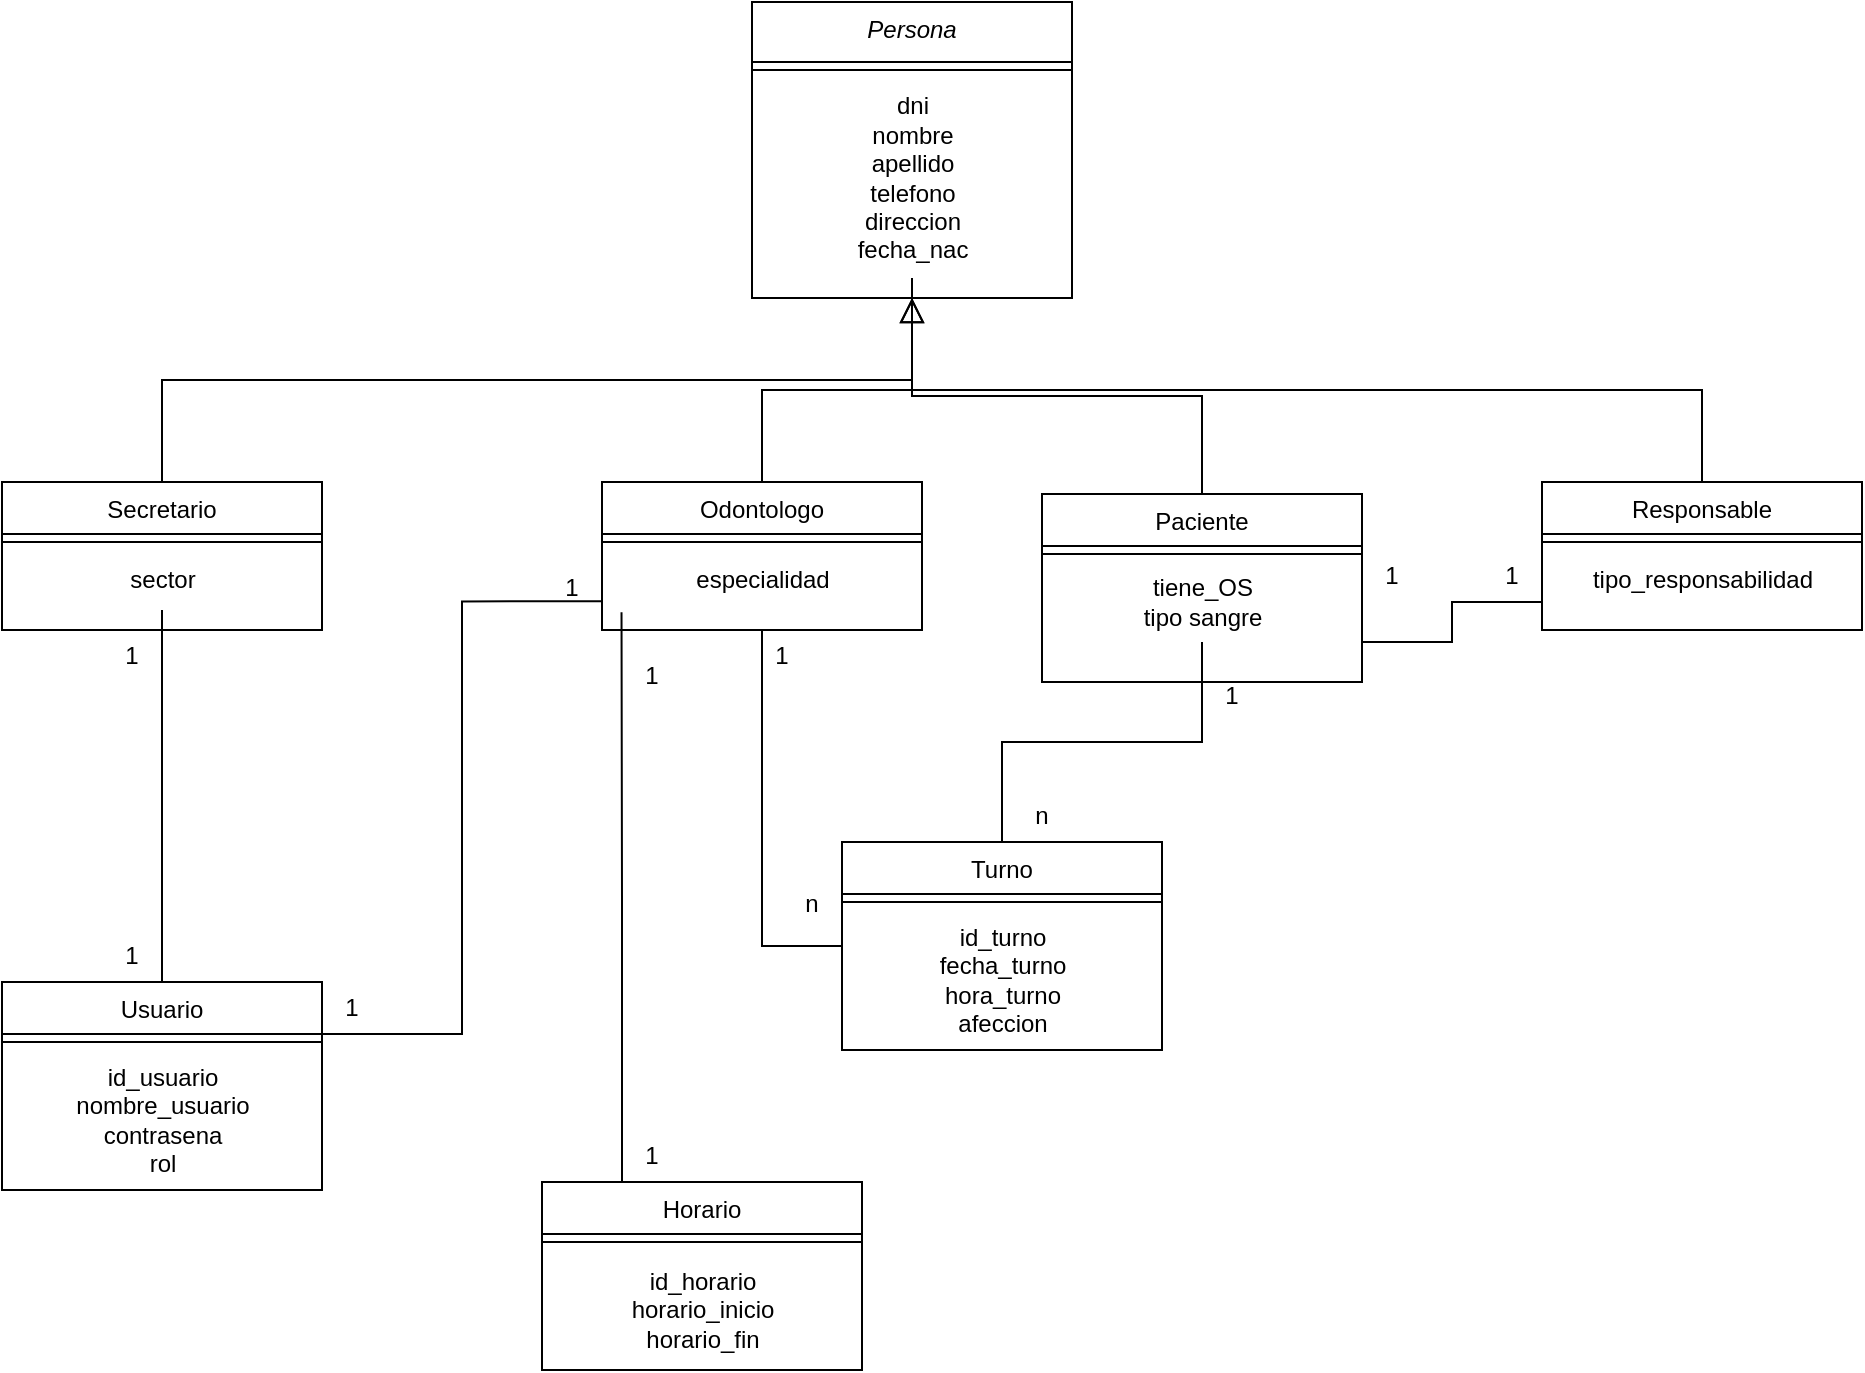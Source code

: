 <mxfile version="22.1.16" type="device">
  <diagram id="C5RBs43oDa-KdzZeNtuy" name="Page-1">
    <mxGraphModel dx="1260" dy="706" grid="1" gridSize="10" guides="1" tooltips="1" connect="1" arrows="1" fold="1" page="1" pageScale="1" pageWidth="1200" pageHeight="1920" math="0" shadow="0">
      <root>
        <mxCell id="WIyWlLk6GJQsqaUBKTNV-0" />
        <mxCell id="WIyWlLk6GJQsqaUBKTNV-1" parent="WIyWlLk6GJQsqaUBKTNV-0" />
        <mxCell id="lo6-1qakSNi0MXeJJW3F-19" style="edgeStyle=orthogonalEdgeStyle;rounded=0;orthogonalLoop=1;jettySize=auto;html=1;exitX=0.5;exitY=1;exitDx=0;exitDy=0;entryX=0.5;entryY=0;entryDx=0;entryDy=0;endArrow=none;endFill=0;" parent="WIyWlLk6GJQsqaUBKTNV-1" source="zkfFHV4jXpPFQw0GAbJ--0" target="lo6-1qakSNi0MXeJJW3F-0" edge="1">
          <mxGeometry relative="1" as="geometry" />
        </mxCell>
        <mxCell id="zkfFHV4jXpPFQw0GAbJ--0" value="Persona" style="swimlane;fontStyle=2;align=center;verticalAlign=top;childLayout=stackLayout;horizontal=1;startSize=30;horizontalStack=0;resizeParent=1;resizeLast=0;collapsible=1;marginBottom=0;rounded=0;shadow=0;strokeWidth=1;points=[[0,0,0,0,0],[0,0.25,0,0,0],[0,0.5,0,0,0],[0,0.75,0,0,0],[0,1,0,0,0],[0.25,0,0,0,0],[0.25,1,0,0,0],[0.5,0,0,0,0],[0.5,1,0,0,0],[0.75,0,0,0,0],[0.75,1,0,0,0],[1,0,0,0,0],[1,0.25,0,0,0],[1,0.5,0,0,0],[1,0.75,0,0,0],[1,1,0,0,0]];" parent="WIyWlLk6GJQsqaUBKTNV-1" vertex="1">
          <mxGeometry x="505" y="50" width="160" height="148" as="geometry">
            <mxRectangle x="230" y="140" width="160" height="26" as="alternateBounds" />
          </mxGeometry>
        </mxCell>
        <mxCell id="zkfFHV4jXpPFQw0GAbJ--4" value="" style="line;html=1;strokeWidth=1;align=left;verticalAlign=middle;spacingTop=-1;spacingLeft=3;spacingRight=3;rotatable=0;labelPosition=right;points=[];portConstraint=eastwest;" parent="zkfFHV4jXpPFQw0GAbJ--0" vertex="1">
          <mxGeometry y="30" width="160" height="8" as="geometry" />
        </mxCell>
        <mxCell id="lo6-1qakSNi0MXeJJW3F-29" value="dni&lt;br&gt;nombre&lt;br&gt;apellido&lt;br&gt;telefono&lt;br&gt;direccion&lt;br&gt;fecha_nac" style="text;html=1;align=center;verticalAlign=middle;resizable=0;points=[];autosize=1;strokeColor=none;fillColor=none;" parent="zkfFHV4jXpPFQw0GAbJ--0" vertex="1">
          <mxGeometry y="38" width="160" height="100" as="geometry" />
        </mxCell>
        <mxCell id="zkfFHV4jXpPFQw0GAbJ--6" value="Odontologo" style="swimlane;fontStyle=0;align=center;verticalAlign=top;childLayout=stackLayout;horizontal=1;startSize=26;horizontalStack=0;resizeParent=1;resizeLast=0;collapsible=1;marginBottom=0;rounded=0;shadow=0;strokeWidth=1;" parent="WIyWlLk6GJQsqaUBKTNV-1" vertex="1">
          <mxGeometry x="430" y="290" width="160" height="74" as="geometry">
            <mxRectangle x="130" y="380" width="160" height="26" as="alternateBounds" />
          </mxGeometry>
        </mxCell>
        <mxCell id="zkfFHV4jXpPFQw0GAbJ--9" value="" style="line;html=1;strokeWidth=1;align=left;verticalAlign=middle;spacingTop=-1;spacingLeft=3;spacingRight=3;rotatable=0;labelPosition=right;points=[];portConstraint=eastwest;" parent="zkfFHV4jXpPFQw0GAbJ--6" vertex="1">
          <mxGeometry y="26" width="160" height="8" as="geometry" />
        </mxCell>
        <mxCell id="lo6-1qakSNi0MXeJJW3F-34" value="especialidad" style="text;html=1;align=center;verticalAlign=middle;resizable=0;points=[];autosize=1;strokeColor=none;fillColor=none;" parent="zkfFHV4jXpPFQw0GAbJ--6" vertex="1">
          <mxGeometry y="34" width="160" height="30" as="geometry" />
        </mxCell>
        <mxCell id="zkfFHV4jXpPFQw0GAbJ--12" value="" style="endArrow=block;endSize=10;endFill=0;shadow=0;strokeWidth=1;rounded=0;edgeStyle=elbowEdgeStyle;elbow=vertical;" parent="WIyWlLk6GJQsqaUBKTNV-1" source="zkfFHV4jXpPFQw0GAbJ--6" target="zkfFHV4jXpPFQw0GAbJ--0" edge="1">
          <mxGeometry width="160" relative="1" as="geometry">
            <mxPoint x="405" y="193" as="sourcePoint" />
            <mxPoint x="405" y="193" as="targetPoint" />
          </mxGeometry>
        </mxCell>
        <mxCell id="zkfFHV4jXpPFQw0GAbJ--13" value="Paciente" style="swimlane;fontStyle=0;align=center;verticalAlign=top;childLayout=stackLayout;horizontal=1;startSize=26;horizontalStack=0;resizeParent=1;resizeLast=0;collapsible=1;marginBottom=0;rounded=0;shadow=0;strokeWidth=1;" parent="WIyWlLk6GJQsqaUBKTNV-1" vertex="1">
          <mxGeometry x="650" y="296" width="160" height="94" as="geometry">
            <mxRectangle x="340" y="380" width="170" height="26" as="alternateBounds" />
          </mxGeometry>
        </mxCell>
        <mxCell id="zkfFHV4jXpPFQw0GAbJ--15" value="" style="line;html=1;strokeWidth=1;align=left;verticalAlign=middle;spacingTop=-1;spacingLeft=3;spacingRight=3;rotatable=0;labelPosition=right;points=[];portConstraint=eastwest;" parent="zkfFHV4jXpPFQw0GAbJ--13" vertex="1">
          <mxGeometry y="26" width="160" height="8" as="geometry" />
        </mxCell>
        <mxCell id="lo6-1qakSNi0MXeJJW3F-35" value="tiene_OS&lt;br&gt;tipo sangre" style="text;html=1;align=center;verticalAlign=middle;resizable=0;points=[];autosize=1;strokeColor=none;fillColor=none;" parent="zkfFHV4jXpPFQw0GAbJ--13" vertex="1">
          <mxGeometry y="34" width="160" height="40" as="geometry" />
        </mxCell>
        <mxCell id="zkfFHV4jXpPFQw0GAbJ--16" value="" style="endArrow=block;endSize=10;endFill=0;shadow=0;strokeWidth=1;rounded=0;edgeStyle=elbowEdgeStyle;elbow=vertical;" parent="WIyWlLk6GJQsqaUBKTNV-1" source="zkfFHV4jXpPFQw0GAbJ--13" target="zkfFHV4jXpPFQw0GAbJ--0" edge="1">
          <mxGeometry width="160" relative="1" as="geometry">
            <mxPoint x="415" y="363" as="sourcePoint" />
            <mxPoint x="515" y="261" as="targetPoint" />
          </mxGeometry>
        </mxCell>
        <mxCell id="lo6-1qakSNi0MXeJJW3F-70" style="edgeStyle=orthogonalEdgeStyle;rounded=0;orthogonalLoop=1;jettySize=auto;html=1;exitX=0;exitY=0.25;exitDx=0;exitDy=0;endArrow=none;endFill=0;" parent="WIyWlLk6GJQsqaUBKTNV-1" source="lo6-1qakSNi0MXeJJW3F-0" target="lo6-1qakSNi0MXeJJW3F-35" edge="1">
          <mxGeometry relative="1" as="geometry">
            <Array as="points">
              <mxPoint x="900" y="350" />
              <mxPoint x="855" y="350" />
              <mxPoint x="855" y="370" />
            </Array>
          </mxGeometry>
        </mxCell>
        <mxCell id="lo6-1qakSNi0MXeJJW3F-0" value="Responsable" style="swimlane;fontStyle=0;align=center;verticalAlign=top;childLayout=stackLayout;horizontal=1;startSize=26;horizontalStack=0;resizeParent=1;resizeLast=0;collapsible=1;marginBottom=0;rounded=0;shadow=0;strokeWidth=1;" parent="WIyWlLk6GJQsqaUBKTNV-1" vertex="1">
          <mxGeometry x="900" y="290" width="160" height="74" as="geometry">
            <mxRectangle x="340" y="380" width="170" height="26" as="alternateBounds" />
          </mxGeometry>
        </mxCell>
        <mxCell id="lo6-1qakSNi0MXeJJW3F-2" value="" style="line;html=1;strokeWidth=1;align=left;verticalAlign=middle;spacingTop=-1;spacingLeft=3;spacingRight=3;rotatable=0;labelPosition=right;points=[];portConstraint=eastwest;" parent="lo6-1qakSNi0MXeJJW3F-0" vertex="1">
          <mxGeometry y="26" width="160" height="8" as="geometry" />
        </mxCell>
        <mxCell id="lo6-1qakSNi0MXeJJW3F-36" value="tipo_responsabilidad" style="text;html=1;align=center;verticalAlign=middle;resizable=0;points=[];autosize=1;strokeColor=none;fillColor=none;" parent="lo6-1qakSNi0MXeJJW3F-0" vertex="1">
          <mxGeometry y="34" width="160" height="30" as="geometry" />
        </mxCell>
        <mxCell id="lo6-1qakSNi0MXeJJW3F-41" style="edgeStyle=orthogonalEdgeStyle;rounded=0;orthogonalLoop=1;jettySize=auto;html=1;exitX=0.5;exitY=0;exitDx=0;exitDy=0;endArrow=none;endFill=0;" parent="WIyWlLk6GJQsqaUBKTNV-1" source="lo6-1qakSNi0MXeJJW3F-12" target="lo6-1qakSNi0MXeJJW3F-35" edge="1">
          <mxGeometry relative="1" as="geometry" />
        </mxCell>
        <mxCell id="lo6-1qakSNi0MXeJJW3F-42" style="edgeStyle=orthogonalEdgeStyle;rounded=0;orthogonalLoop=1;jettySize=auto;html=1;exitX=0;exitY=0.5;exitDx=0;exitDy=0;entryX=0.5;entryY=1;entryDx=0;entryDy=0;endArrow=none;endFill=0;" parent="WIyWlLk6GJQsqaUBKTNV-1" source="lo6-1qakSNi0MXeJJW3F-12" target="zkfFHV4jXpPFQw0GAbJ--6" edge="1">
          <mxGeometry relative="1" as="geometry" />
        </mxCell>
        <mxCell id="lo6-1qakSNi0MXeJJW3F-12" value="Turno" style="swimlane;fontStyle=0;align=center;verticalAlign=top;childLayout=stackLayout;horizontal=1;startSize=26;horizontalStack=0;resizeParent=1;resizeLast=0;collapsible=1;marginBottom=0;rounded=0;shadow=0;strokeWidth=1;" parent="WIyWlLk6GJQsqaUBKTNV-1" vertex="1">
          <mxGeometry x="550" y="470" width="160" height="104" as="geometry">
            <mxRectangle x="340" y="380" width="170" height="26" as="alternateBounds" />
          </mxGeometry>
        </mxCell>
        <mxCell id="lo6-1qakSNi0MXeJJW3F-14" value="" style="line;html=1;strokeWidth=1;align=left;verticalAlign=middle;spacingTop=-1;spacingLeft=3;spacingRight=3;rotatable=0;labelPosition=right;points=[];portConstraint=eastwest;" parent="lo6-1qakSNi0MXeJJW3F-12" vertex="1">
          <mxGeometry y="26" width="160" height="8" as="geometry" />
        </mxCell>
        <mxCell id="lo6-1qakSNi0MXeJJW3F-39" value="id_turno&lt;br&gt;fecha_turno&lt;br&gt;hora_turno&lt;br&gt;afeccion" style="text;html=1;align=center;verticalAlign=middle;resizable=0;points=[];autosize=1;strokeColor=none;fillColor=none;" parent="lo6-1qakSNi0MXeJJW3F-12" vertex="1">
          <mxGeometry y="34" width="160" height="70" as="geometry" />
        </mxCell>
        <mxCell id="lo6-1qakSNi0MXeJJW3F-59" style="edgeStyle=orthogonalEdgeStyle;rounded=0;orthogonalLoop=1;jettySize=auto;html=1;exitX=0.5;exitY=0;exitDx=0;exitDy=0;endArrow=none;endFill=0;" parent="WIyWlLk6GJQsqaUBKTNV-1" source="lo6-1qakSNi0MXeJJW3F-15" target="lo6-1qakSNi0MXeJJW3F-37" edge="1">
          <mxGeometry relative="1" as="geometry" />
        </mxCell>
        <mxCell id="lo6-1qakSNi0MXeJJW3F-15" value="Usuario" style="swimlane;fontStyle=0;align=center;verticalAlign=top;childLayout=stackLayout;horizontal=1;startSize=26;horizontalStack=0;resizeParent=1;resizeLast=0;collapsible=1;marginBottom=0;rounded=0;shadow=0;strokeWidth=1;" parent="WIyWlLk6GJQsqaUBKTNV-1" vertex="1">
          <mxGeometry x="130" y="540" width="160" height="104" as="geometry">
            <mxRectangle x="340" y="380" width="170" height="26" as="alternateBounds" />
          </mxGeometry>
        </mxCell>
        <mxCell id="lo6-1qakSNi0MXeJJW3F-17" value="" style="line;html=1;strokeWidth=1;align=left;verticalAlign=middle;spacingTop=-1;spacingLeft=3;spacingRight=3;rotatable=0;labelPosition=right;points=[];portConstraint=eastwest;" parent="lo6-1qakSNi0MXeJJW3F-15" vertex="1">
          <mxGeometry y="26" width="160" height="8" as="geometry" />
        </mxCell>
        <mxCell id="lo6-1qakSNi0MXeJJW3F-40" value="id_usuario&lt;br&gt;nombre_usuario&lt;br&gt;contrasena&lt;br&gt;rol" style="text;html=1;align=center;verticalAlign=middle;resizable=0;points=[];autosize=1;strokeColor=none;fillColor=none;" parent="lo6-1qakSNi0MXeJJW3F-15" vertex="1">
          <mxGeometry y="34" width="160" height="70" as="geometry" />
        </mxCell>
        <mxCell id="lo6-1qakSNi0MXeJJW3F-26" value="Horario" style="swimlane;fontStyle=0;align=center;verticalAlign=top;childLayout=stackLayout;horizontal=1;startSize=26;horizontalStack=0;resizeParent=1;resizeLast=0;collapsible=1;marginBottom=0;rounded=0;shadow=0;strokeWidth=1;" parent="WIyWlLk6GJQsqaUBKTNV-1" vertex="1">
          <mxGeometry x="400" y="640" width="160" height="94" as="geometry">
            <mxRectangle x="340" y="380" width="170" height="26" as="alternateBounds" />
          </mxGeometry>
        </mxCell>
        <mxCell id="lo6-1qakSNi0MXeJJW3F-28" value="" style="line;html=1;strokeWidth=1;align=left;verticalAlign=middle;spacingTop=-1;spacingLeft=3;spacingRight=3;rotatable=0;labelPosition=right;points=[];portConstraint=eastwest;" parent="lo6-1qakSNi0MXeJJW3F-26" vertex="1">
          <mxGeometry y="26" width="160" height="8" as="geometry" />
        </mxCell>
        <mxCell id="lo6-1qakSNi0MXeJJW3F-38" value="id_horario&lt;br&gt;horario_inicio&lt;br&gt;horario_fin&lt;br&gt;" style="text;html=1;align=center;verticalAlign=middle;resizable=0;points=[];autosize=1;strokeColor=none;fillColor=none;" parent="lo6-1qakSNi0MXeJJW3F-26" vertex="1">
          <mxGeometry y="34" width="160" height="60" as="geometry" />
        </mxCell>
        <mxCell id="lo6-1qakSNi0MXeJJW3F-33" style="edgeStyle=orthogonalEdgeStyle;rounded=0;orthogonalLoop=1;jettySize=auto;html=1;exitX=0.5;exitY=0;exitDx=0;exitDy=0;endArrow=none;endFill=0;" parent="WIyWlLk6GJQsqaUBKTNV-1" source="lo6-1qakSNi0MXeJJW3F-31" target="lo6-1qakSNi0MXeJJW3F-29" edge="1">
          <mxGeometry relative="1" as="geometry" />
        </mxCell>
        <mxCell id="lo6-1qakSNi0MXeJJW3F-31" value="Secretario&#xa;" style="swimlane;fontStyle=0;align=center;verticalAlign=top;childLayout=stackLayout;horizontal=1;startSize=26;horizontalStack=0;resizeParent=1;resizeLast=0;collapsible=1;marginBottom=0;rounded=0;shadow=0;strokeWidth=1;" parent="WIyWlLk6GJQsqaUBKTNV-1" vertex="1">
          <mxGeometry x="130" y="290" width="160" height="74" as="geometry">
            <mxRectangle x="340" y="380" width="170" height="26" as="alternateBounds" />
          </mxGeometry>
        </mxCell>
        <mxCell id="lo6-1qakSNi0MXeJJW3F-32" value="" style="line;html=1;strokeWidth=1;align=left;verticalAlign=middle;spacingTop=-1;spacingLeft=3;spacingRight=3;rotatable=0;labelPosition=right;points=[];portConstraint=eastwest;" parent="lo6-1qakSNi0MXeJJW3F-31" vertex="1">
          <mxGeometry y="26" width="160" height="8" as="geometry" />
        </mxCell>
        <mxCell id="lo6-1qakSNi0MXeJJW3F-37" value="sector" style="text;html=1;align=center;verticalAlign=middle;resizable=0;points=[];autosize=1;strokeColor=none;fillColor=none;" parent="lo6-1qakSNi0MXeJJW3F-31" vertex="1">
          <mxGeometry y="34" width="160" height="30" as="geometry" />
        </mxCell>
        <mxCell id="lo6-1qakSNi0MXeJJW3F-45" value="n" style="text;html=1;strokeColor=none;fillColor=none;align=center;verticalAlign=middle;whiteSpace=wrap;rounded=0;" parent="WIyWlLk6GJQsqaUBKTNV-1" vertex="1">
          <mxGeometry x="520" y="488" width="30" height="26" as="geometry" />
        </mxCell>
        <mxCell id="lo6-1qakSNi0MXeJJW3F-47" value="1" style="text;html=1;strokeColor=none;fillColor=none;align=center;verticalAlign=middle;whiteSpace=wrap;rounded=0;" parent="WIyWlLk6GJQsqaUBKTNV-1" vertex="1">
          <mxGeometry x="505" y="364" width="30" height="26" as="geometry" />
        </mxCell>
        <mxCell id="lo6-1qakSNi0MXeJJW3F-57" value="1" style="text;html=1;strokeColor=none;fillColor=none;align=center;verticalAlign=middle;whiteSpace=wrap;rounded=0;" parent="WIyWlLk6GJQsqaUBKTNV-1" vertex="1">
          <mxGeometry x="730" y="384" width="30" height="26" as="geometry" />
        </mxCell>
        <mxCell id="lo6-1qakSNi0MXeJJW3F-58" value="n" style="text;html=1;strokeColor=none;fillColor=none;align=center;verticalAlign=middle;whiteSpace=wrap;rounded=0;" parent="WIyWlLk6GJQsqaUBKTNV-1" vertex="1">
          <mxGeometry x="635" y="444" width="30" height="26" as="geometry" />
        </mxCell>
        <mxCell id="lo6-1qakSNi0MXeJJW3F-63" value="1" style="text;html=1;strokeColor=none;fillColor=none;align=center;verticalAlign=middle;whiteSpace=wrap;rounded=0;" parent="WIyWlLk6GJQsqaUBKTNV-1" vertex="1">
          <mxGeometry x="180" y="364" width="30" height="26" as="geometry" />
        </mxCell>
        <mxCell id="lo6-1qakSNi0MXeJJW3F-64" value="1" style="text;html=1;strokeColor=none;fillColor=none;align=center;verticalAlign=middle;whiteSpace=wrap;rounded=0;" parent="WIyWlLk6GJQsqaUBKTNV-1" vertex="1">
          <mxGeometry x="180" y="514" width="30" height="26" as="geometry" />
        </mxCell>
        <mxCell id="lo6-1qakSNi0MXeJJW3F-65" value="1" style="text;html=1;strokeColor=none;fillColor=none;align=center;verticalAlign=middle;whiteSpace=wrap;rounded=0;" parent="WIyWlLk6GJQsqaUBKTNV-1" vertex="1">
          <mxGeometry x="400" y="330" width="30" height="26" as="geometry" />
        </mxCell>
        <mxCell id="lo6-1qakSNi0MXeJJW3F-66" value="1" style="text;html=1;strokeColor=none;fillColor=none;align=center;verticalAlign=middle;whiteSpace=wrap;rounded=0;" parent="WIyWlLk6GJQsqaUBKTNV-1" vertex="1">
          <mxGeometry x="290" y="540" width="30" height="26" as="geometry" />
        </mxCell>
        <mxCell id="lo6-1qakSNi0MXeJJW3F-71" value="1" style="text;html=1;strokeColor=none;fillColor=none;align=center;verticalAlign=middle;whiteSpace=wrap;rounded=0;" parent="WIyWlLk6GJQsqaUBKTNV-1" vertex="1">
          <mxGeometry x="810" y="324" width="30" height="26" as="geometry" />
        </mxCell>
        <mxCell id="lo6-1qakSNi0MXeJJW3F-72" value="1" style="text;html=1;strokeColor=none;fillColor=none;align=center;verticalAlign=middle;whiteSpace=wrap;rounded=0;" parent="WIyWlLk6GJQsqaUBKTNV-1" vertex="1">
          <mxGeometry x="870" y="324" width="30" height="26" as="geometry" />
        </mxCell>
        <mxCell id="lo6-1qakSNi0MXeJJW3F-74" style="edgeStyle=orthogonalEdgeStyle;rounded=0;orthogonalLoop=1;jettySize=auto;html=1;exitX=1;exitY=0.25;exitDx=0;exitDy=0;entryX=-0.001;entryY=0.855;entryDx=0;entryDy=0;entryPerimeter=0;endArrow=none;endFill=0;" parent="WIyWlLk6GJQsqaUBKTNV-1" source="lo6-1qakSNi0MXeJJW3F-15" target="lo6-1qakSNi0MXeJJW3F-34" edge="1">
          <mxGeometry relative="1" as="geometry" />
        </mxCell>
        <mxCell id="lo6-1qakSNi0MXeJJW3F-76" style="edgeStyle=orthogonalEdgeStyle;rounded=0;orthogonalLoop=1;jettySize=auto;html=1;exitX=0.25;exitY=0;exitDx=0;exitDy=0;entryX=0.061;entryY=1.036;entryDx=0;entryDy=0;entryPerimeter=0;endArrow=none;endFill=0;" parent="WIyWlLk6GJQsqaUBKTNV-1" source="lo6-1qakSNi0MXeJJW3F-26" target="lo6-1qakSNi0MXeJJW3F-34" edge="1">
          <mxGeometry relative="1" as="geometry" />
        </mxCell>
        <mxCell id="lo6-1qakSNi0MXeJJW3F-77" value="1" style="text;html=1;strokeColor=none;fillColor=none;align=center;verticalAlign=middle;whiteSpace=wrap;rounded=0;" parent="WIyWlLk6GJQsqaUBKTNV-1" vertex="1">
          <mxGeometry x="440" y="374" width="30" height="26" as="geometry" />
        </mxCell>
        <mxCell id="lo6-1qakSNi0MXeJJW3F-78" value="1" style="text;html=1;strokeColor=none;fillColor=none;align=center;verticalAlign=middle;whiteSpace=wrap;rounded=0;" parent="WIyWlLk6GJQsqaUBKTNV-1" vertex="1">
          <mxGeometry x="440" y="614" width="30" height="26" as="geometry" />
        </mxCell>
      </root>
    </mxGraphModel>
  </diagram>
</mxfile>
